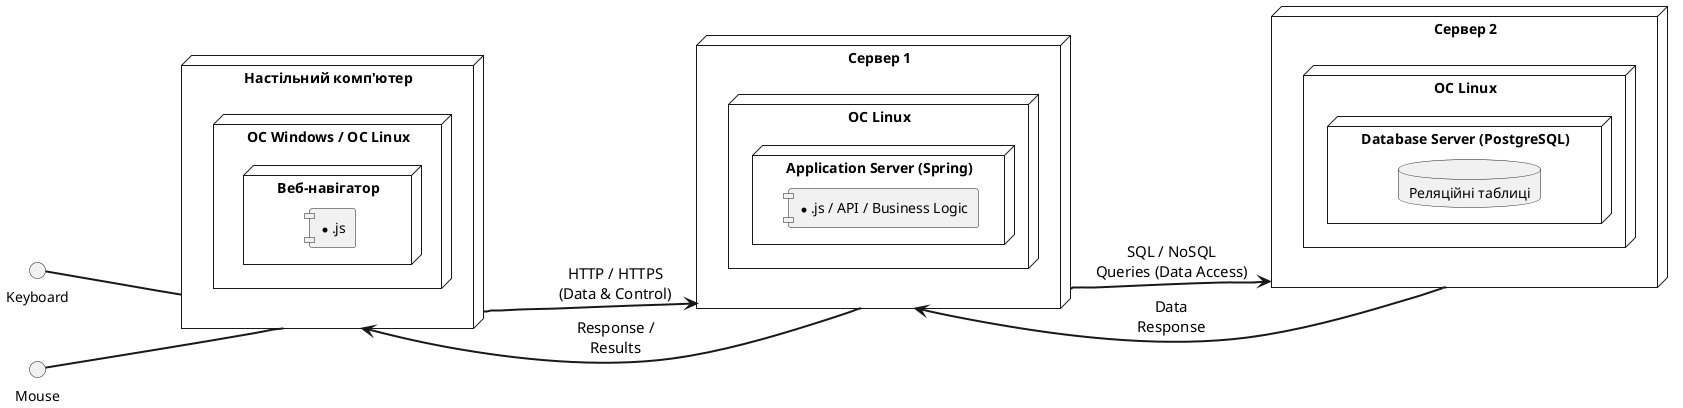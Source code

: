 @startuml
left to right direction
skinparam ArrowFontSize 15
skinparam ArrowFontColor Black
skinparam ArrowThickness 2
skinparam componentStyle uml1

node "Настільний комп'ютер" as Desktop {
  node "OC Windows / OC Linux" as OS_Desktop {
    node "Веб-навігатор" as Browser {
      component [*.js]
    }
  }
}

interface Keyboard 

interface Mouse 

  Keyboard -- Desktop
  Mouse -- Desktop

node "Сервер 1" as Server1 {
  node "OC Linux" as OS_Server1 {
    node "Application Server (Spring)" as AppServer {
       component [*.js / API / Business Logic]
    }
  }
}

node "Сервер 2" as Server2 {
  node "OC Linux" as OS_Server2 {
    node "Database Server (PostgreSQL)" as DBServer {
       database "Реляційні таблиці"
    }
  }
}

Desktop --> Server1 : HTTP / HTTPS\n(Data & Control)
Server1 --> Server2 : SQL / NoSQL\nQueries (Data Access)
Server2 --> Server1 : Data\nResponse
Server1 --> Desktop : Response /\nResults
@enduml
